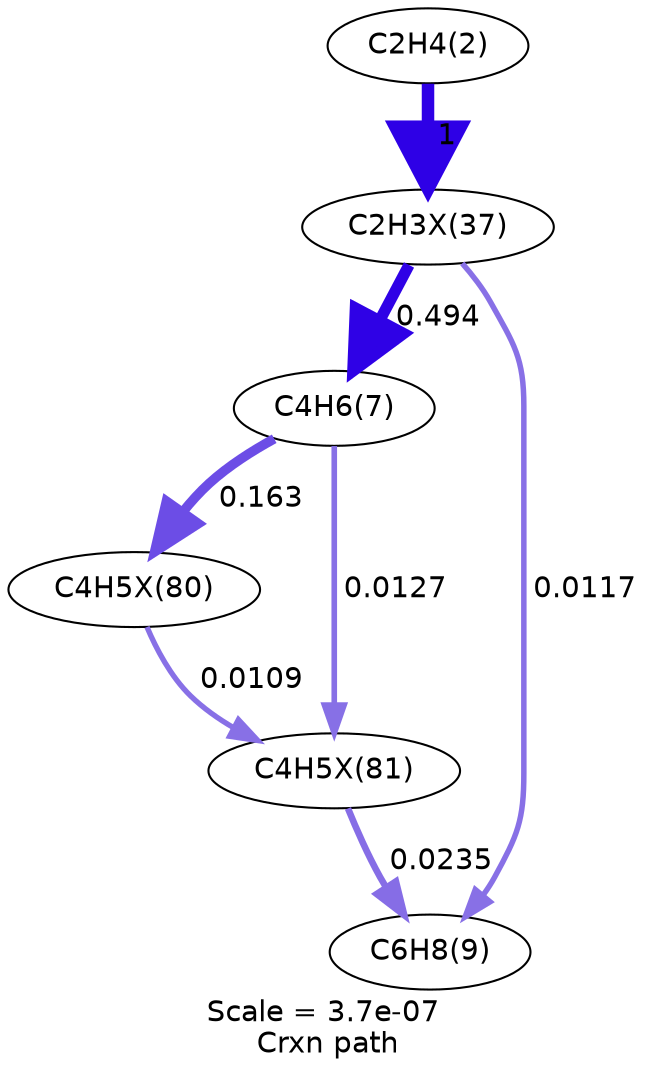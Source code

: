 digraph reaction_paths {
center=1;
s5 -> s38[fontname="Helvetica", style="setlinewidth(6)", arrowsize=3, color="0.7, 1.5, 0.9"
, label=" 1"];
s38 -> s8[fontname="Helvetica", style="setlinewidth(5.47)", arrowsize=2.73, color="0.7, 0.994, 0.9"
, label=" 0.494"];
s38 -> s9[fontname="Helvetica", style="setlinewidth(2.64)", arrowsize=1.32, color="0.7, 0.512, 0.9"
, label=" 0.0117"];
s8 -> s39[fontname="Helvetica", style="setlinewidth(4.63)", arrowsize=2.31, color="0.7, 0.663, 0.9"
, label=" 0.163"];
s8 -> s40[fontname="Helvetica", style="setlinewidth(2.7)", arrowsize=1.35, color="0.7, 0.513, 0.9"
, label=" 0.0127"];
s39 -> s40[fontname="Helvetica", style="setlinewidth(2.59)", arrowsize=1.29, color="0.7, 0.511, 0.9"
, label=" 0.0109"];
s40 -> s9[fontname="Helvetica", style="setlinewidth(3.17)", arrowsize=1.58, color="0.7, 0.523, 0.9"
, label=" 0.0235"];
s5 [ fontname="Helvetica", label="C2H4(2)"];
s8 [ fontname="Helvetica", label="C4H6(7)"];
s9 [ fontname="Helvetica", label="C6H8(9)"];
s38 [ fontname="Helvetica", label="C2H3X(37)"];
s39 [ fontname="Helvetica", label="C4H5X(80)"];
s40 [ fontname="Helvetica", label="C4H5X(81)"];
 label = "Scale = 3.7e-07\l Crxn path";
 fontname = "Helvetica";
}
